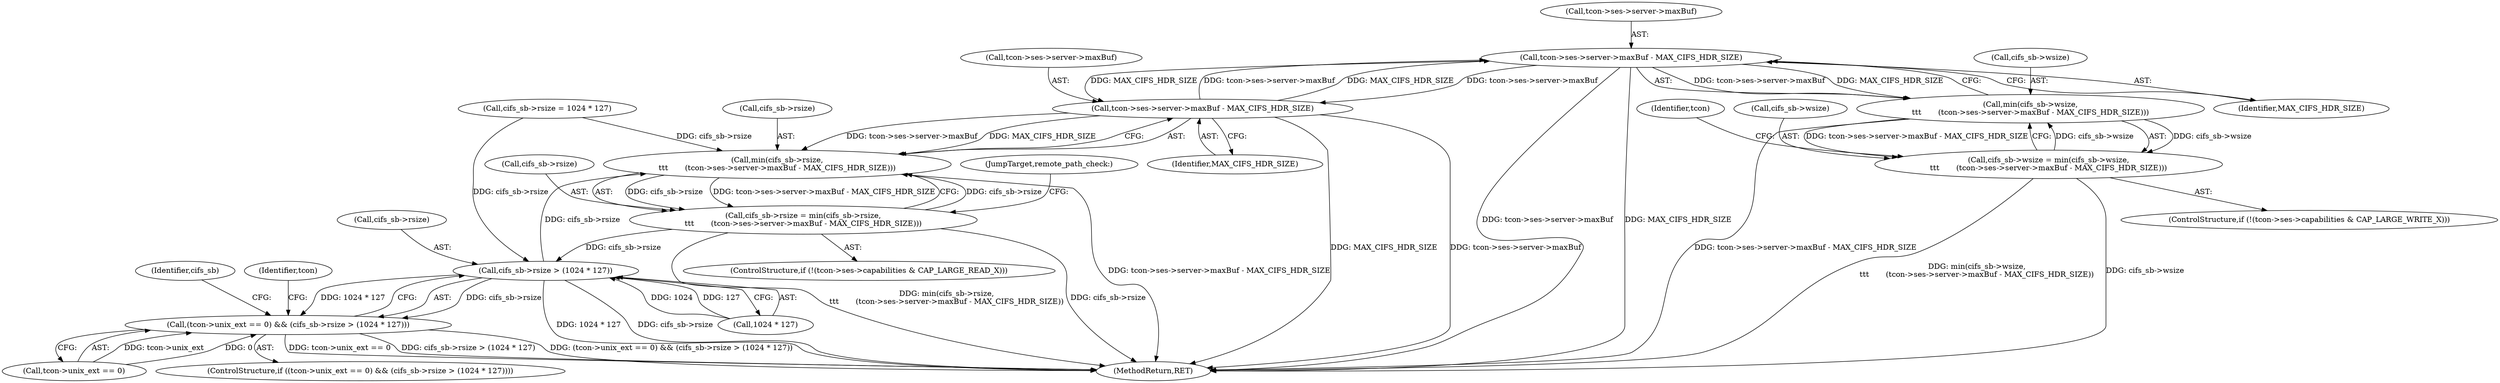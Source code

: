 digraph "0_linux_70945643722ffeac779d2529a348f99567fa5c33@pointer" {
"1000442" [label="(Call,tcon->ses->server->maxBuf - MAX_CIFS_HDR_SIZE)"];
"1000468" [label="(Call,tcon->ses->server->maxBuf - MAX_CIFS_HDR_SIZE)"];
"1000442" [label="(Call,tcon->ses->server->maxBuf - MAX_CIFS_HDR_SIZE)"];
"1000438" [label="(Call,min(cifs_sb->wsize,\n\t\t\t       (tcon->ses->server->maxBuf - MAX_CIFS_HDR_SIZE)))"];
"1000434" [label="(Call,cifs_sb->wsize = min(cifs_sb->wsize,\n\t\t\t       (tcon->ses->server->maxBuf - MAX_CIFS_HDR_SIZE)))"];
"1000464" [label="(Call,min(cifs_sb->rsize,\n\t\t\t       (tcon->ses->server->maxBuf - MAX_CIFS_HDR_SIZE)))"];
"1000460" [label="(Call,cifs_sb->rsize = min(cifs_sb->rsize,\n\t\t\t       (tcon->ses->server->maxBuf - MAX_CIFS_HDR_SIZE)))"];
"1000407" [label="(Call,cifs_sb->rsize > (1024 * 127))"];
"1000401" [label="(Call,(tcon->unix_ext == 0) && (cifs_sb->rsize > (1024 * 127)))"];
"1000439" [label="(Call,cifs_sb->wsize)"];
"1000438" [label="(Call,min(cifs_sb->wsize,\n\t\t\t       (tcon->ses->server->maxBuf - MAX_CIFS_HDR_SIZE)))"];
"1000469" [label="(Call,tcon->ses->server->maxBuf)"];
"1000460" [label="(Call,cifs_sb->rsize = min(cifs_sb->rsize,\n\t\t\t       (tcon->ses->server->maxBuf - MAX_CIFS_HDR_SIZE)))"];
"1000417" [label="(Identifier,cifs_sb)"];
"1000400" [label="(ControlStructure,if ((tcon->unix_ext == 0) && (cifs_sb->rsize > (1024 * 127))))"];
"1000763" [label="(MethodReturn,RET)"];
"1000408" [label="(Call,cifs_sb->rsize)"];
"1000434" [label="(Call,cifs_sb->wsize = min(cifs_sb->wsize,\n\t\t\t       (tcon->ses->server->maxBuf - MAX_CIFS_HDR_SIZE)))"];
"1000425" [label="(ControlStructure,if (!(tcon->ses->capabilities & CAP_LARGE_WRITE_X)))"];
"1000451" [label="(ControlStructure,if (!(tcon->ses->capabilities & CAP_LARGE_READ_X)))"];
"1000476" [label="(Identifier,MAX_CIFS_HDR_SIZE)"];
"1000415" [label="(Call,cifs_sb->rsize = 1024 * 127)"];
"1000456" [label="(Identifier,tcon)"];
"1000401" [label="(Call,(tcon->unix_ext == 0) && (cifs_sb->rsize > (1024 * 127)))"];
"1000477" [label="(JumpTarget,remote_path_check:)"];
"1000411" [label="(Call,1024 * 127)"];
"1000402" [label="(Call,tcon->unix_ext == 0)"];
"1000465" [label="(Call,cifs_sb->rsize)"];
"1000468" [label="(Call,tcon->ses->server->maxBuf - MAX_CIFS_HDR_SIZE)"];
"1000450" [label="(Identifier,MAX_CIFS_HDR_SIZE)"];
"1000442" [label="(Call,tcon->ses->server->maxBuf - MAX_CIFS_HDR_SIZE)"];
"1000464" [label="(Call,min(cifs_sb->rsize,\n\t\t\t       (tcon->ses->server->maxBuf - MAX_CIFS_HDR_SIZE)))"];
"1000435" [label="(Call,cifs_sb->wsize)"];
"1000430" [label="(Identifier,tcon)"];
"1000461" [label="(Call,cifs_sb->rsize)"];
"1000407" [label="(Call,cifs_sb->rsize > (1024 * 127))"];
"1000443" [label="(Call,tcon->ses->server->maxBuf)"];
"1000442" -> "1000438"  [label="AST: "];
"1000442" -> "1000450"  [label="CFG: "];
"1000443" -> "1000442"  [label="AST: "];
"1000450" -> "1000442"  [label="AST: "];
"1000438" -> "1000442"  [label="CFG: "];
"1000442" -> "1000763"  [label="DDG: tcon->ses->server->maxBuf"];
"1000442" -> "1000763"  [label="DDG: MAX_CIFS_HDR_SIZE"];
"1000442" -> "1000438"  [label="DDG: tcon->ses->server->maxBuf"];
"1000442" -> "1000438"  [label="DDG: MAX_CIFS_HDR_SIZE"];
"1000468" -> "1000442"  [label="DDG: tcon->ses->server->maxBuf"];
"1000468" -> "1000442"  [label="DDG: MAX_CIFS_HDR_SIZE"];
"1000442" -> "1000468"  [label="DDG: tcon->ses->server->maxBuf"];
"1000442" -> "1000468"  [label="DDG: MAX_CIFS_HDR_SIZE"];
"1000468" -> "1000464"  [label="AST: "];
"1000468" -> "1000476"  [label="CFG: "];
"1000469" -> "1000468"  [label="AST: "];
"1000476" -> "1000468"  [label="AST: "];
"1000464" -> "1000468"  [label="CFG: "];
"1000468" -> "1000763"  [label="DDG: MAX_CIFS_HDR_SIZE"];
"1000468" -> "1000763"  [label="DDG: tcon->ses->server->maxBuf"];
"1000468" -> "1000464"  [label="DDG: tcon->ses->server->maxBuf"];
"1000468" -> "1000464"  [label="DDG: MAX_CIFS_HDR_SIZE"];
"1000438" -> "1000434"  [label="AST: "];
"1000439" -> "1000438"  [label="AST: "];
"1000434" -> "1000438"  [label="CFG: "];
"1000438" -> "1000763"  [label="DDG: tcon->ses->server->maxBuf - MAX_CIFS_HDR_SIZE"];
"1000438" -> "1000434"  [label="DDG: cifs_sb->wsize"];
"1000438" -> "1000434"  [label="DDG: tcon->ses->server->maxBuf - MAX_CIFS_HDR_SIZE"];
"1000434" -> "1000438"  [label="DDG: cifs_sb->wsize"];
"1000434" -> "1000425"  [label="AST: "];
"1000435" -> "1000434"  [label="AST: "];
"1000456" -> "1000434"  [label="CFG: "];
"1000434" -> "1000763"  [label="DDG: min(cifs_sb->wsize,\n\t\t\t       (tcon->ses->server->maxBuf - MAX_CIFS_HDR_SIZE))"];
"1000434" -> "1000763"  [label="DDG: cifs_sb->wsize"];
"1000464" -> "1000460"  [label="AST: "];
"1000465" -> "1000464"  [label="AST: "];
"1000460" -> "1000464"  [label="CFG: "];
"1000464" -> "1000763"  [label="DDG: tcon->ses->server->maxBuf - MAX_CIFS_HDR_SIZE"];
"1000464" -> "1000460"  [label="DDG: cifs_sb->rsize"];
"1000464" -> "1000460"  [label="DDG: tcon->ses->server->maxBuf - MAX_CIFS_HDR_SIZE"];
"1000460" -> "1000464"  [label="DDG: cifs_sb->rsize"];
"1000407" -> "1000464"  [label="DDG: cifs_sb->rsize"];
"1000415" -> "1000464"  [label="DDG: cifs_sb->rsize"];
"1000460" -> "1000451"  [label="AST: "];
"1000461" -> "1000460"  [label="AST: "];
"1000477" -> "1000460"  [label="CFG: "];
"1000460" -> "1000763"  [label="DDG: cifs_sb->rsize"];
"1000460" -> "1000763"  [label="DDG: min(cifs_sb->rsize,\n\t\t\t       (tcon->ses->server->maxBuf - MAX_CIFS_HDR_SIZE))"];
"1000460" -> "1000407"  [label="DDG: cifs_sb->rsize"];
"1000407" -> "1000401"  [label="AST: "];
"1000407" -> "1000411"  [label="CFG: "];
"1000408" -> "1000407"  [label="AST: "];
"1000411" -> "1000407"  [label="AST: "];
"1000401" -> "1000407"  [label="CFG: "];
"1000407" -> "1000763"  [label="DDG: 1024 * 127"];
"1000407" -> "1000763"  [label="DDG: cifs_sb->rsize"];
"1000407" -> "1000401"  [label="DDG: cifs_sb->rsize"];
"1000407" -> "1000401"  [label="DDG: 1024 * 127"];
"1000415" -> "1000407"  [label="DDG: cifs_sb->rsize"];
"1000411" -> "1000407"  [label="DDG: 1024"];
"1000411" -> "1000407"  [label="DDG: 127"];
"1000401" -> "1000400"  [label="AST: "];
"1000401" -> "1000402"  [label="CFG: "];
"1000402" -> "1000401"  [label="AST: "];
"1000417" -> "1000401"  [label="CFG: "];
"1000430" -> "1000401"  [label="CFG: "];
"1000401" -> "1000763"  [label="DDG: (tcon->unix_ext == 0) && (cifs_sb->rsize > (1024 * 127))"];
"1000401" -> "1000763"  [label="DDG: tcon->unix_ext == 0"];
"1000401" -> "1000763"  [label="DDG: cifs_sb->rsize > (1024 * 127)"];
"1000402" -> "1000401"  [label="DDG: tcon->unix_ext"];
"1000402" -> "1000401"  [label="DDG: 0"];
}
